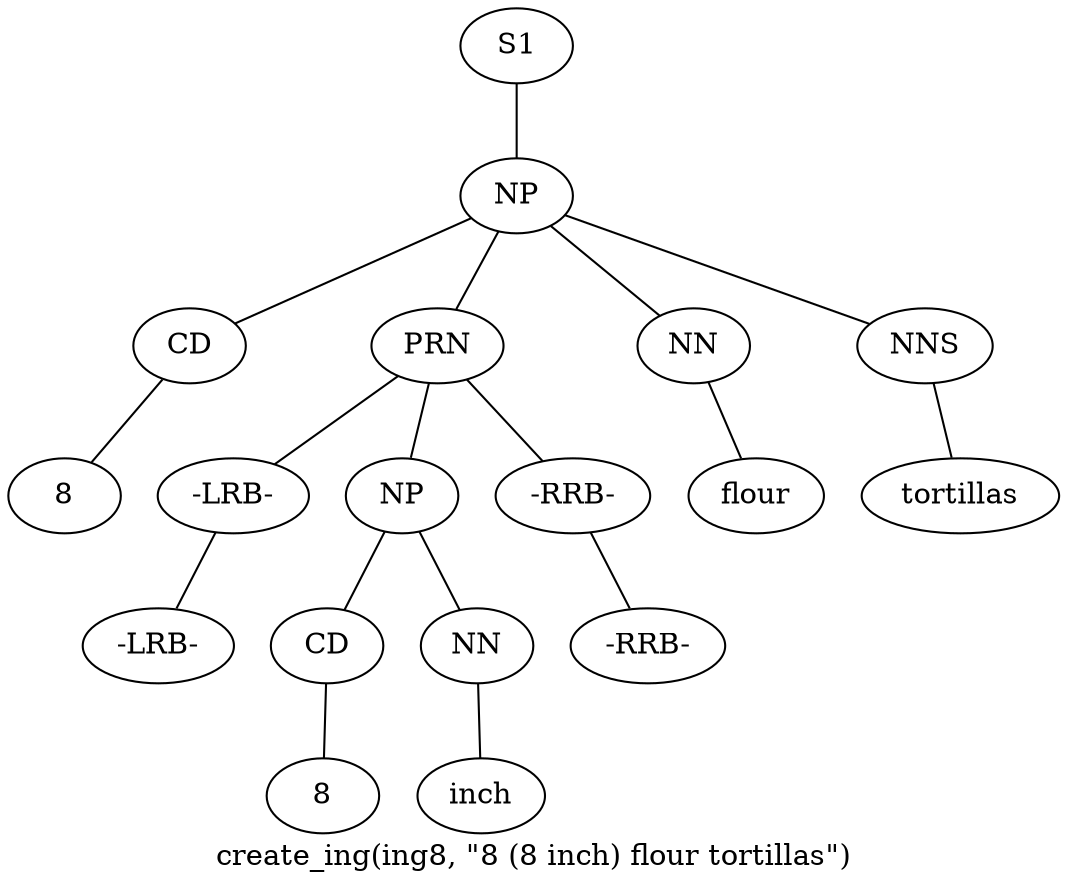 graph SyntaxGraph {
	label = "create_ing(ing8, \"8 (8 inch) flour tortillas\")";
	Node0 [label="S1"];
	Node1 [label="NP"];
	Node2 [label="CD"];
	Node3 [label="8"];
	Node4 [label="PRN"];
	Node5 [label="-LRB-"];
	Node6 [label="-LRB-"];
	Node7 [label="NP"];
	Node8 [label="CD"];
	Node9 [label="8"];
	Node10 [label="NN"];
	Node11 [label="inch"];
	Node12 [label="-RRB-"];
	Node13 [label="-RRB-"];
	Node14 [label="NN"];
	Node15 [label="flour"];
	Node16 [label="NNS"];
	Node17 [label="tortillas"];

	Node0 -- Node1;
	Node1 -- Node2;
	Node1 -- Node4;
	Node1 -- Node14;
	Node1 -- Node16;
	Node2 -- Node3;
	Node4 -- Node5;
	Node4 -- Node7;
	Node4 -- Node12;
	Node5 -- Node6;
	Node7 -- Node8;
	Node7 -- Node10;
	Node8 -- Node9;
	Node10 -- Node11;
	Node12 -- Node13;
	Node14 -- Node15;
	Node16 -- Node17;
}
